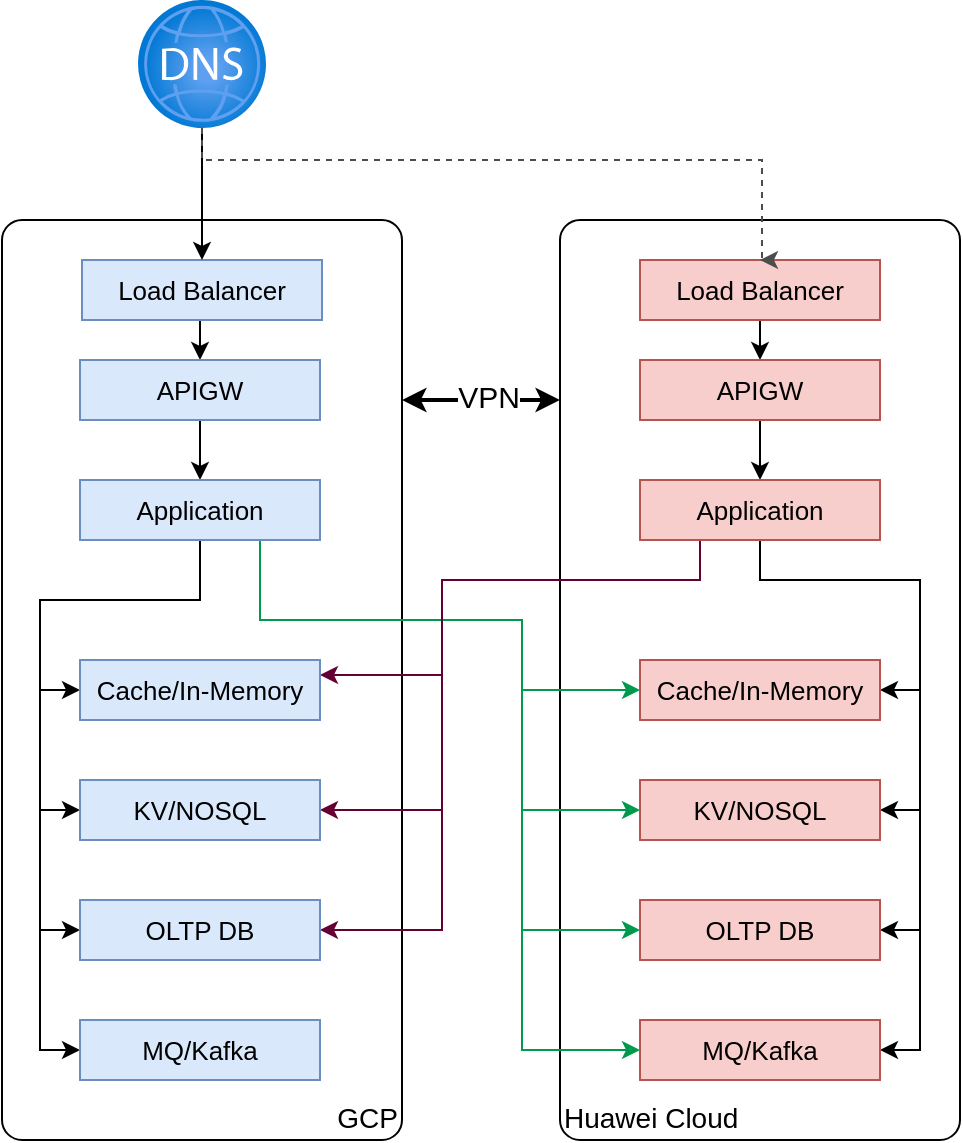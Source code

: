 <mxfile version="21.6.5" type="device">
  <diagram name="Page-1" id="7IsF7aob0J8eNSYA-nvZ">
    <mxGraphModel dx="1229" dy="899" grid="1" gridSize="10" guides="1" tooltips="1" connect="1" arrows="1" fold="1" page="1" pageScale="1" pageWidth="850" pageHeight="1100" math="0" shadow="0">
      <root>
        <mxCell id="0" />
        <mxCell id="1" parent="0" />
        <mxCell id="L_woE7Q-P35ynk-ehdgz-3" style="edgeStyle=orthogonalEdgeStyle;rounded=0;orthogonalLoop=1;jettySize=auto;html=1;exitX=1;exitY=0.25;exitDx=0;exitDy=0;entryX=0;entryY=0.25;entryDx=0;entryDy=0;startArrow=classic;startFill=1;strokeWidth=2;" parent="1" edge="1">
          <mxGeometry relative="1" as="geometry">
            <mxPoint x="320" y="330" as="sourcePoint" />
            <mxPoint x="399" y="330" as="targetPoint" />
          </mxGeometry>
        </mxCell>
        <mxCell id="L_woE7Q-P35ynk-ehdgz-27" value="VPN" style="edgeLabel;html=1;align=center;verticalAlign=middle;resizable=0;points=[];fontSize=15;" parent="L_woE7Q-P35ynk-ehdgz-3" vertex="1" connectable="0">
          <mxGeometry x="0.075" y="2" relative="1" as="geometry">
            <mxPoint as="offset" />
          </mxGeometry>
        </mxCell>
        <mxCell id="L_woE7Q-P35ynk-ehdgz-1" value="GCP" style="rounded=1;whiteSpace=wrap;html=1;arcSize=5;verticalAlign=bottom;align=right;fontSize=14;" parent="1" vertex="1">
          <mxGeometry x="120" y="240" width="200" height="460" as="geometry" />
        </mxCell>
        <mxCell id="L_woE7Q-P35ynk-ehdgz-2" value="Huawei Cloud" style="rounded=1;whiteSpace=wrap;html=1;arcSize=5;verticalAlign=bottom;align=left;fontSize=14;" parent="1" vertex="1">
          <mxGeometry x="399" y="240" width="200" height="460" as="geometry" />
        </mxCell>
        <mxCell id="L_woE7Q-P35ynk-ehdgz-18" style="edgeStyle=orthogonalEdgeStyle;rounded=0;orthogonalLoop=1;jettySize=auto;html=1;exitX=0.5;exitY=1;exitDx=0;exitDy=0;entryX=0.5;entryY=0;entryDx=0;entryDy=0;fontSize=13;" parent="1" source="L_woE7Q-P35ynk-ehdgz-4" target="L_woE7Q-P35ynk-ehdgz-6" edge="1">
          <mxGeometry relative="1" as="geometry" />
        </mxCell>
        <mxCell id="L_woE7Q-P35ynk-ehdgz-4" value="Load Balancer" style="rounded=0;whiteSpace=wrap;html=1;fillColor=#dae8fc;strokeColor=#6c8ebf;fontSize=13;" parent="1" vertex="1">
          <mxGeometry x="160" y="260" width="120" height="30" as="geometry" />
        </mxCell>
        <mxCell id="L_woE7Q-P35ynk-ehdgz-23" style="edgeStyle=orthogonalEdgeStyle;rounded=0;orthogonalLoop=1;jettySize=auto;html=1;exitX=0.5;exitY=1;exitDx=0;exitDy=0;entryX=0.5;entryY=0;entryDx=0;entryDy=0;fontSize=13;" parent="1" source="L_woE7Q-P35ynk-ehdgz-5" target="L_woE7Q-P35ynk-ehdgz-7" edge="1">
          <mxGeometry relative="1" as="geometry" />
        </mxCell>
        <mxCell id="L_woE7Q-P35ynk-ehdgz-5" value="Load Balancer" style="rounded=0;whiteSpace=wrap;html=1;fillColor=#f8cecc;strokeColor=#b85450;fontSize=13;" parent="1" vertex="1">
          <mxGeometry x="439" y="260" width="120" height="30" as="geometry" />
        </mxCell>
        <mxCell id="L_woE7Q-P35ynk-ehdgz-20" style="edgeStyle=orthogonalEdgeStyle;rounded=0;orthogonalLoop=1;jettySize=auto;html=1;exitX=0.5;exitY=1;exitDx=0;exitDy=0;entryX=0.5;entryY=0;entryDx=0;entryDy=0;fontSize=13;" parent="1" source="L_woE7Q-P35ynk-ehdgz-6" target="L_woE7Q-P35ynk-ehdgz-8" edge="1">
          <mxGeometry relative="1" as="geometry" />
        </mxCell>
        <mxCell id="L_woE7Q-P35ynk-ehdgz-6" value="APIGW" style="rounded=0;whiteSpace=wrap;html=1;fillColor=#dae8fc;strokeColor=#6c8ebf;fontSize=13;" parent="1" vertex="1">
          <mxGeometry x="159" y="310" width="120" height="30" as="geometry" />
        </mxCell>
        <mxCell id="L_woE7Q-P35ynk-ehdgz-24" style="edgeStyle=orthogonalEdgeStyle;rounded=0;orthogonalLoop=1;jettySize=auto;html=1;exitX=0.5;exitY=1;exitDx=0;exitDy=0;entryX=0.5;entryY=0;entryDx=0;entryDy=0;fontSize=13;" parent="1" source="L_woE7Q-P35ynk-ehdgz-7" target="L_woE7Q-P35ynk-ehdgz-10" edge="1">
          <mxGeometry relative="1" as="geometry" />
        </mxCell>
        <mxCell id="L_woE7Q-P35ynk-ehdgz-7" value="APIGW" style="rounded=0;whiteSpace=wrap;html=1;fillColor=#f8cecc;strokeColor=#b85450;fontSize=13;" parent="1" vertex="1">
          <mxGeometry x="439" y="310" width="120" height="30" as="geometry" />
        </mxCell>
        <mxCell id="L_woE7Q-P35ynk-ehdgz-21" style="edgeStyle=orthogonalEdgeStyle;rounded=0;orthogonalLoop=1;jettySize=auto;html=1;exitX=0.5;exitY=1;exitDx=0;exitDy=0;entryX=0;entryY=0.5;entryDx=0;entryDy=0;fontSize=13;" parent="1" source="L_woE7Q-P35ynk-ehdgz-8" target="L_woE7Q-P35ynk-ehdgz-11" edge="1">
          <mxGeometry relative="1" as="geometry" />
        </mxCell>
        <mxCell id="IzrO15PgbtlCG-ZNHTaE-11" style="edgeStyle=orthogonalEdgeStyle;rounded=0;orthogonalLoop=1;jettySize=auto;html=1;exitX=0.5;exitY=1;exitDx=0;exitDy=0;entryX=0;entryY=0.5;entryDx=0;entryDy=0;" edge="1" parent="1" source="L_woE7Q-P35ynk-ehdgz-8" target="IzrO15PgbtlCG-ZNHTaE-3">
          <mxGeometry relative="1" as="geometry">
            <Array as="points">
              <mxPoint x="219" y="430" />
              <mxPoint x="139" y="430" />
              <mxPoint x="139" y="535" />
            </Array>
          </mxGeometry>
        </mxCell>
        <mxCell id="IzrO15PgbtlCG-ZNHTaE-12" style="edgeStyle=orthogonalEdgeStyle;rounded=0;orthogonalLoop=1;jettySize=auto;html=1;exitX=0.5;exitY=1;exitDx=0;exitDy=0;entryX=0;entryY=0.5;entryDx=0;entryDy=0;" edge="1" parent="1" source="L_woE7Q-P35ynk-ehdgz-8" target="IzrO15PgbtlCG-ZNHTaE-4">
          <mxGeometry relative="1" as="geometry">
            <Array as="points">
              <mxPoint x="219" y="430" />
              <mxPoint x="139" y="430" />
              <mxPoint x="139" y="595" />
            </Array>
          </mxGeometry>
        </mxCell>
        <mxCell id="IzrO15PgbtlCG-ZNHTaE-13" style="edgeStyle=orthogonalEdgeStyle;rounded=0;orthogonalLoop=1;jettySize=auto;html=1;exitX=0.5;exitY=1;exitDx=0;exitDy=0;entryX=0;entryY=0.5;entryDx=0;entryDy=0;" edge="1" parent="1" source="L_woE7Q-P35ynk-ehdgz-8" target="IzrO15PgbtlCG-ZNHTaE-10">
          <mxGeometry relative="1" as="geometry">
            <Array as="points">
              <mxPoint x="219" y="430" />
              <mxPoint x="139" y="430" />
              <mxPoint x="139" y="655" />
            </Array>
          </mxGeometry>
        </mxCell>
        <mxCell id="IzrO15PgbtlCG-ZNHTaE-19" style="edgeStyle=orthogonalEdgeStyle;rounded=0;orthogonalLoop=1;jettySize=auto;html=1;exitX=0.75;exitY=1;exitDx=0;exitDy=0;entryX=0;entryY=0.5;entryDx=0;entryDy=0;strokeColor=#00994D;" edge="1" parent="1" source="L_woE7Q-P35ynk-ehdgz-8" target="IzrO15PgbtlCG-ZNHTaE-5">
          <mxGeometry relative="1" as="geometry">
            <Array as="points">
              <mxPoint x="249" y="440" />
              <mxPoint x="380" y="440" />
              <mxPoint x="380" y="535" />
            </Array>
          </mxGeometry>
        </mxCell>
        <mxCell id="IzrO15PgbtlCG-ZNHTaE-20" style="edgeStyle=orthogonalEdgeStyle;rounded=0;orthogonalLoop=1;jettySize=auto;html=1;exitX=0.75;exitY=1;exitDx=0;exitDy=0;entryX=0;entryY=0.5;entryDx=0;entryDy=0;strokeColor=#00994D;" edge="1" parent="1" source="L_woE7Q-P35ynk-ehdgz-8" target="L_woE7Q-P35ynk-ehdgz-12">
          <mxGeometry relative="1" as="geometry">
            <Array as="points">
              <mxPoint x="249" y="440" />
              <mxPoint x="380" y="440" />
              <mxPoint x="380" y="475" />
            </Array>
          </mxGeometry>
        </mxCell>
        <mxCell id="IzrO15PgbtlCG-ZNHTaE-21" style="edgeStyle=orthogonalEdgeStyle;rounded=0;orthogonalLoop=1;jettySize=auto;html=1;exitX=0.75;exitY=1;exitDx=0;exitDy=0;entryX=0;entryY=0.5;entryDx=0;entryDy=0;strokeColor=#00994D;" edge="1" parent="1" source="L_woE7Q-P35ynk-ehdgz-8" target="IzrO15PgbtlCG-ZNHTaE-6">
          <mxGeometry relative="1" as="geometry">
            <Array as="points">
              <mxPoint x="249" y="440" />
              <mxPoint x="380" y="440" />
              <mxPoint x="380" y="595" />
            </Array>
          </mxGeometry>
        </mxCell>
        <mxCell id="IzrO15PgbtlCG-ZNHTaE-22" style="edgeStyle=orthogonalEdgeStyle;rounded=0;orthogonalLoop=1;jettySize=auto;html=1;exitX=0.75;exitY=1;exitDx=0;exitDy=0;entryX=0;entryY=0.5;entryDx=0;entryDy=0;strokeColor=#00994D;" edge="1" parent="1" source="L_woE7Q-P35ynk-ehdgz-8" target="IzrO15PgbtlCG-ZNHTaE-17">
          <mxGeometry relative="1" as="geometry">
            <Array as="points">
              <mxPoint x="249" y="440" />
              <mxPoint x="380" y="440" />
              <mxPoint x="380" y="655" />
            </Array>
          </mxGeometry>
        </mxCell>
        <mxCell id="L_woE7Q-P35ynk-ehdgz-8" value="Application" style="rounded=0;whiteSpace=wrap;html=1;fillColor=#dae8fc;strokeColor=#6c8ebf;fontSize=13;" parent="1" vertex="1">
          <mxGeometry x="159" y="370" width="120" height="30" as="geometry" />
        </mxCell>
        <mxCell id="IzrO15PgbtlCG-ZNHTaE-7" style="edgeStyle=orthogonalEdgeStyle;rounded=0;orthogonalLoop=1;jettySize=auto;html=1;exitX=0.25;exitY=1;exitDx=0;exitDy=0;entryX=1;entryY=0.25;entryDx=0;entryDy=0;strokeColor=#660033;" edge="1" parent="1" source="L_woE7Q-P35ynk-ehdgz-10" target="L_woE7Q-P35ynk-ehdgz-11">
          <mxGeometry relative="1" as="geometry">
            <Array as="points">
              <mxPoint x="469" y="420" />
              <mxPoint x="340" y="420" />
              <mxPoint x="340" y="468" />
            </Array>
          </mxGeometry>
        </mxCell>
        <mxCell id="IzrO15PgbtlCG-ZNHTaE-8" style="edgeStyle=orthogonalEdgeStyle;rounded=0;orthogonalLoop=1;jettySize=auto;html=1;exitX=0.25;exitY=1;exitDx=0;exitDy=0;entryX=1;entryY=0.5;entryDx=0;entryDy=0;strokeColor=#660033;" edge="1" parent="1" source="L_woE7Q-P35ynk-ehdgz-10" target="IzrO15PgbtlCG-ZNHTaE-3">
          <mxGeometry relative="1" as="geometry">
            <Array as="points">
              <mxPoint x="469" y="420" />
              <mxPoint x="340" y="420" />
              <mxPoint x="340" y="535" />
            </Array>
          </mxGeometry>
        </mxCell>
        <mxCell id="IzrO15PgbtlCG-ZNHTaE-9" style="edgeStyle=orthogonalEdgeStyle;rounded=0;orthogonalLoop=1;jettySize=auto;html=1;exitX=0.25;exitY=1;exitDx=0;exitDy=0;entryX=1;entryY=0.5;entryDx=0;entryDy=0;strokeColor=#660033;" edge="1" parent="1" source="L_woE7Q-P35ynk-ehdgz-10" target="IzrO15PgbtlCG-ZNHTaE-4">
          <mxGeometry relative="1" as="geometry">
            <Array as="points">
              <mxPoint x="469" y="420" />
              <mxPoint x="340" y="420" />
              <mxPoint x="340" y="595" />
            </Array>
          </mxGeometry>
        </mxCell>
        <mxCell id="IzrO15PgbtlCG-ZNHTaE-14" style="edgeStyle=orthogonalEdgeStyle;rounded=0;orthogonalLoop=1;jettySize=auto;html=1;exitX=0.5;exitY=1;exitDx=0;exitDy=0;entryX=1;entryY=0.5;entryDx=0;entryDy=0;" edge="1" parent="1" source="L_woE7Q-P35ynk-ehdgz-10" target="IzrO15PgbtlCG-ZNHTaE-6">
          <mxGeometry relative="1" as="geometry">
            <Array as="points">
              <mxPoint x="499" y="420" />
              <mxPoint x="579" y="420" />
              <mxPoint x="579" y="595" />
            </Array>
          </mxGeometry>
        </mxCell>
        <mxCell id="IzrO15PgbtlCG-ZNHTaE-15" style="edgeStyle=orthogonalEdgeStyle;rounded=0;orthogonalLoop=1;jettySize=auto;html=1;exitX=0.5;exitY=1;exitDx=0;exitDy=0;entryX=1;entryY=0.5;entryDx=0;entryDy=0;" edge="1" parent="1" source="L_woE7Q-P35ynk-ehdgz-10" target="L_woE7Q-P35ynk-ehdgz-12">
          <mxGeometry relative="1" as="geometry">
            <Array as="points">
              <mxPoint x="499" y="420" />
              <mxPoint x="579" y="420" />
              <mxPoint x="579" y="475" />
            </Array>
          </mxGeometry>
        </mxCell>
        <mxCell id="IzrO15PgbtlCG-ZNHTaE-16" style="edgeStyle=orthogonalEdgeStyle;rounded=0;orthogonalLoop=1;jettySize=auto;html=1;exitX=0.5;exitY=1;exitDx=0;exitDy=0;entryX=1;entryY=0.5;entryDx=0;entryDy=0;" edge="1" parent="1" source="L_woE7Q-P35ynk-ehdgz-10" target="IzrO15PgbtlCG-ZNHTaE-5">
          <mxGeometry relative="1" as="geometry">
            <Array as="points">
              <mxPoint x="499" y="420" />
              <mxPoint x="579" y="420" />
              <mxPoint x="579" y="535" />
            </Array>
          </mxGeometry>
        </mxCell>
        <mxCell id="IzrO15PgbtlCG-ZNHTaE-18" style="edgeStyle=orthogonalEdgeStyle;rounded=0;orthogonalLoop=1;jettySize=auto;html=1;exitX=0.5;exitY=1;exitDx=0;exitDy=0;entryX=1;entryY=0.5;entryDx=0;entryDy=0;" edge="1" parent="1" source="L_woE7Q-P35ynk-ehdgz-10" target="IzrO15PgbtlCG-ZNHTaE-17">
          <mxGeometry relative="1" as="geometry">
            <Array as="points">
              <mxPoint x="499" y="420" />
              <mxPoint x="579" y="420" />
              <mxPoint x="579" y="655" />
            </Array>
          </mxGeometry>
        </mxCell>
        <mxCell id="L_woE7Q-P35ynk-ehdgz-10" value="Application" style="rounded=0;whiteSpace=wrap;html=1;fillColor=#f8cecc;strokeColor=#b85450;fontSize=13;" parent="1" vertex="1">
          <mxGeometry x="439" y="370" width="120" height="30" as="geometry" />
        </mxCell>
        <mxCell id="L_woE7Q-P35ynk-ehdgz-11" value="Cache/In-Memory" style="rounded=0;whiteSpace=wrap;html=1;fillColor=#dae8fc;strokeColor=#6c8ebf;fontSize=13;" parent="1" vertex="1">
          <mxGeometry x="159" y="460" width="120" height="30" as="geometry" />
        </mxCell>
        <mxCell id="L_woE7Q-P35ynk-ehdgz-12" value="Cache/In-Memory" style="rounded=0;whiteSpace=wrap;html=1;fillColor=#f8cecc;strokeColor=#b85450;fontSize=13;" parent="1" vertex="1">
          <mxGeometry x="439" y="460" width="120" height="30" as="geometry" />
        </mxCell>
        <mxCell id="L_woE7Q-P35ynk-ehdgz-14" style="edgeStyle=orthogonalEdgeStyle;rounded=0;orthogonalLoop=1;jettySize=auto;html=1;entryX=0.5;entryY=0;entryDx=0;entryDy=0;" parent="1" source="L_woE7Q-P35ynk-ehdgz-13" target="L_woE7Q-P35ynk-ehdgz-4" edge="1">
          <mxGeometry relative="1" as="geometry" />
        </mxCell>
        <mxCell id="L_woE7Q-P35ynk-ehdgz-26" style="edgeStyle=orthogonalEdgeStyle;rounded=0;orthogonalLoop=1;jettySize=auto;html=1;dashed=1;strokeColor=#4D4D4D;entryX=0.5;entryY=0;entryDx=0;entryDy=0;" parent="1" source="L_woE7Q-P35ynk-ehdgz-13" target="L_woE7Q-P35ynk-ehdgz-5" edge="1">
          <mxGeometry relative="1" as="geometry">
            <Array as="points">
              <mxPoint x="220" y="210" />
              <mxPoint x="500" y="210" />
            </Array>
          </mxGeometry>
        </mxCell>
        <mxCell id="L_woE7Q-P35ynk-ehdgz-13" value="" style="image;aspect=fixed;html=1;points=[];align=center;fontSize=12;image=img/lib/azure2/networking/DNS_Zones.svg;" parent="1" vertex="1">
          <mxGeometry x="188" y="130" width="64" height="64" as="geometry" />
        </mxCell>
        <mxCell id="IzrO15PgbtlCG-ZNHTaE-3" value="KV/NOSQL" style="rounded=0;whiteSpace=wrap;html=1;fillColor=#dae8fc;strokeColor=#6c8ebf;fontSize=13;" vertex="1" parent="1">
          <mxGeometry x="159" y="520" width="120" height="30" as="geometry" />
        </mxCell>
        <mxCell id="IzrO15PgbtlCG-ZNHTaE-4" value="OLTP DB" style="rounded=0;whiteSpace=wrap;html=1;fillColor=#dae8fc;strokeColor=#6c8ebf;fontSize=13;" vertex="1" parent="1">
          <mxGeometry x="159" y="580" width="120" height="30" as="geometry" />
        </mxCell>
        <mxCell id="IzrO15PgbtlCG-ZNHTaE-5" value="KV/NOSQL" style="rounded=0;whiteSpace=wrap;html=1;fillColor=#f8cecc;strokeColor=#b85450;fontSize=13;" vertex="1" parent="1">
          <mxGeometry x="439" y="520" width="120" height="30" as="geometry" />
        </mxCell>
        <mxCell id="IzrO15PgbtlCG-ZNHTaE-6" value="OLTP DB" style="rounded=0;whiteSpace=wrap;html=1;fillColor=#f8cecc;strokeColor=#b85450;fontSize=13;" vertex="1" parent="1">
          <mxGeometry x="439" y="580" width="120" height="30" as="geometry" />
        </mxCell>
        <mxCell id="IzrO15PgbtlCG-ZNHTaE-10" value="MQ/Kafka" style="rounded=0;whiteSpace=wrap;html=1;fillColor=#dae8fc;strokeColor=#6c8ebf;fontSize=13;" vertex="1" parent="1">
          <mxGeometry x="159" y="640" width="120" height="30" as="geometry" />
        </mxCell>
        <mxCell id="IzrO15PgbtlCG-ZNHTaE-17" value="MQ/Kafka" style="rounded=0;whiteSpace=wrap;html=1;fillColor=#f8cecc;strokeColor=#b85450;fontSize=13;" vertex="1" parent="1">
          <mxGeometry x="439" y="640" width="120" height="30" as="geometry" />
        </mxCell>
      </root>
    </mxGraphModel>
  </diagram>
</mxfile>
